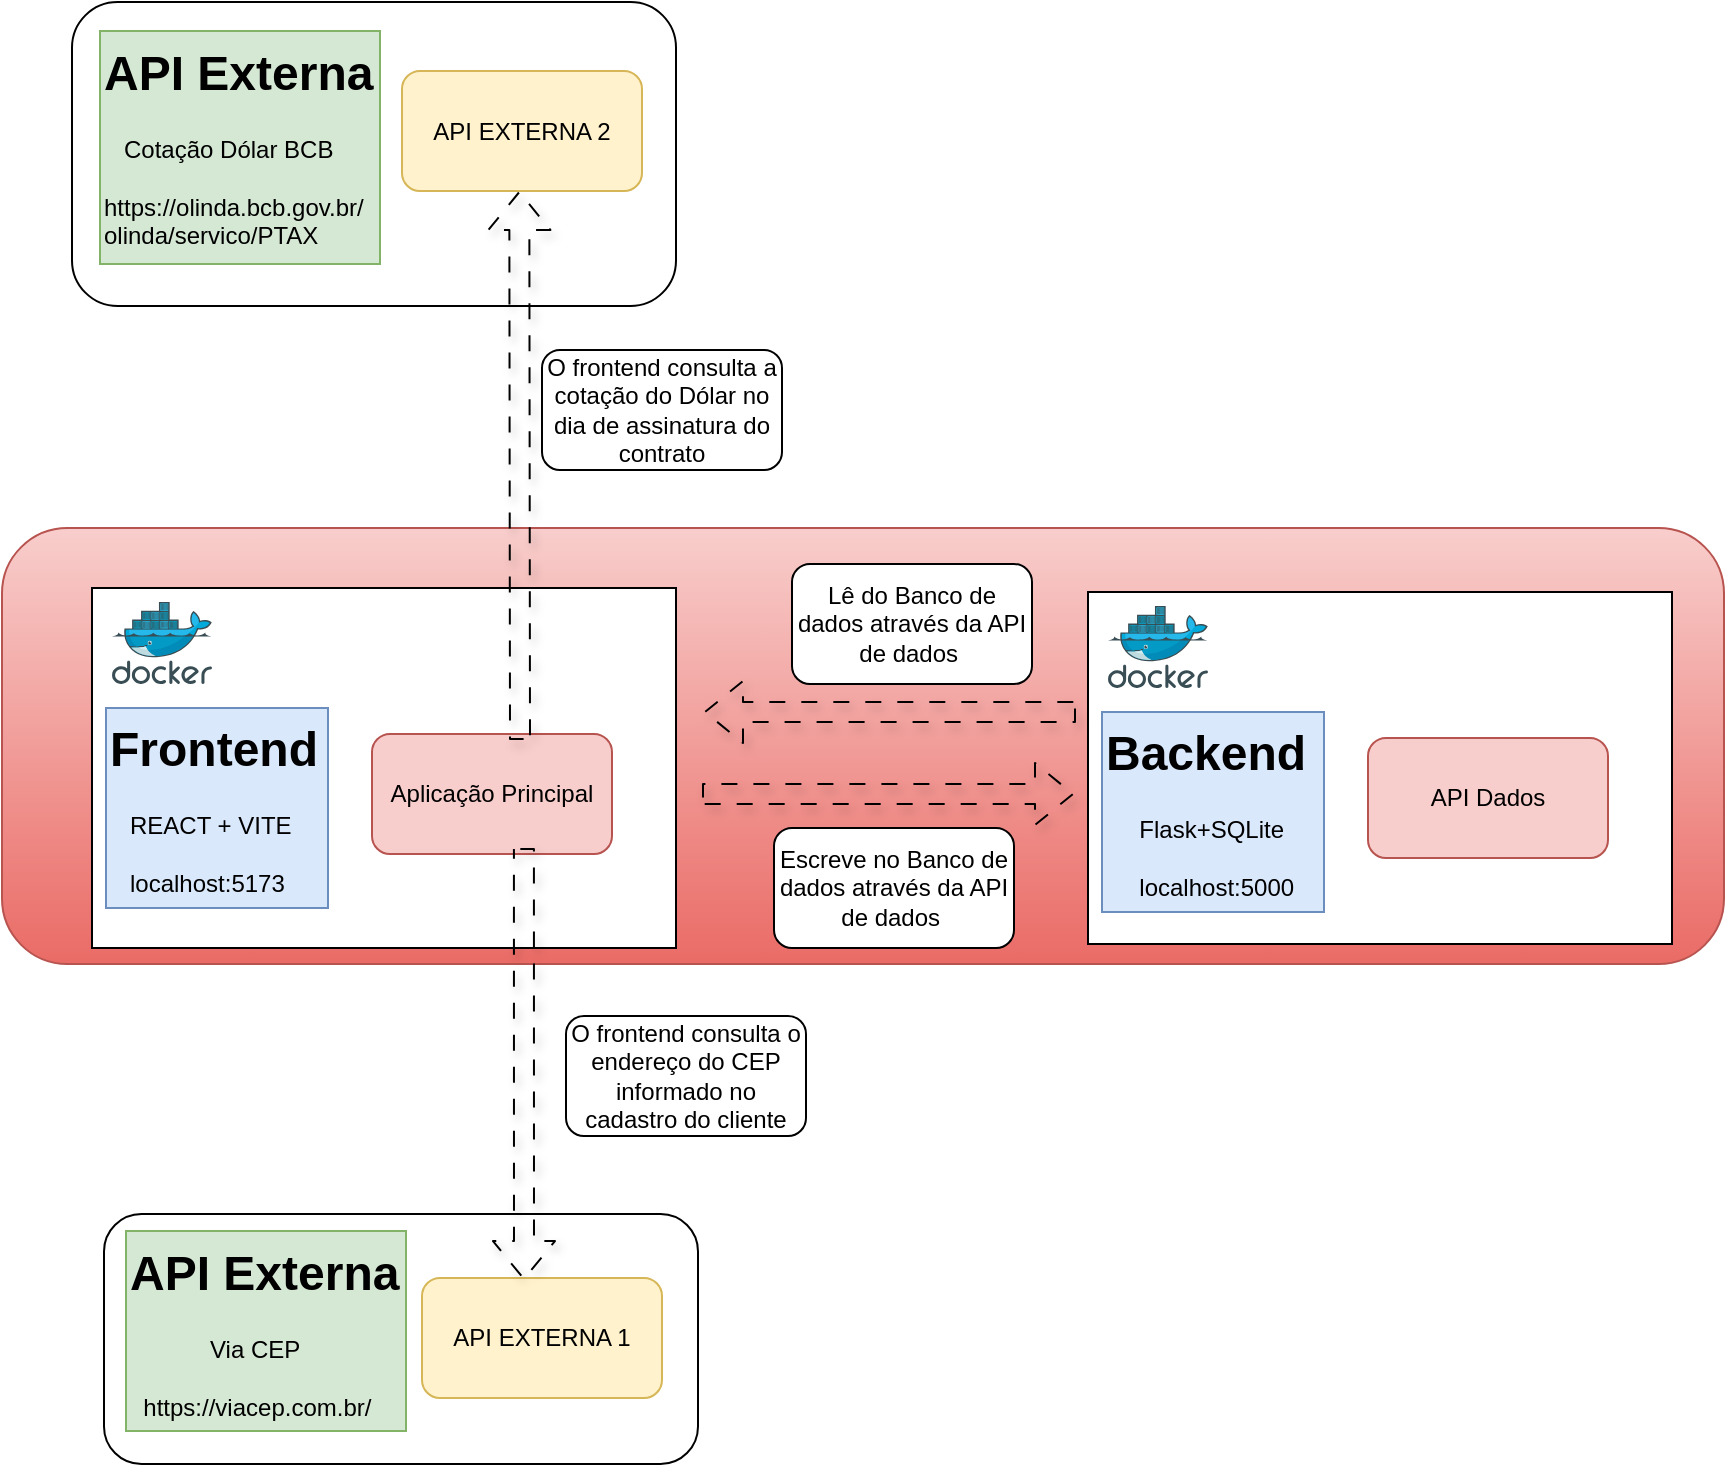 <mxfile border="50" scale="3" compressed="false" locked="false" version="24.7.16">
  <diagram name="Blank" id="YmL12bMKpDGza6XwsDPr">
    <mxGraphModel dx="3341" dy="828" grid="0" gridSize="10" guides="1" tooltips="1" connect="1" arrows="1" fold="1" page="1" pageScale="1" pageWidth="827" pageHeight="1169" background="none" math="1" shadow="0">
      <root>
        <mxCell id="X5NqExCQtvZxIxQ7pmgY-0" />
        <mxCell id="1" parent="X5NqExCQtvZxIxQ7pmgY-0" />
        <mxCell id="aiNmlnR96fL-4qqf1Ibh-28" value="" style="rounded=1;whiteSpace=wrap;html=1;fillColor=#f8cecc;gradientColor=#ea6b66;strokeColor=#b85450;" parent="1" vertex="1">
          <mxGeometry x="-937" y="458" width="861" height="218" as="geometry" />
        </mxCell>
        <mxCell id="aiNmlnR96fL-4qqf1Ibh-1" value="" style="rounded=0;whiteSpace=wrap;html=1;" parent="1" vertex="1">
          <mxGeometry x="-892" y="488" width="292" height="180" as="geometry" />
        </mxCell>
        <mxCell id="aiNmlnR96fL-4qqf1Ibh-2" value="Aplicação Principal" style="rounded=1;whiteSpace=wrap;html=1;fillColor=#f8cecc;strokeColor=#b85450;" parent="1" vertex="1">
          <mxGeometry x="-752" y="561" width="120" height="60" as="geometry" />
        </mxCell>
        <mxCell id="aiNmlnR96fL-4qqf1Ibh-4" value="&lt;h1 style=&quot;margin-top: 0px;&quot;&gt;&lt;span style=&quot;background-color: initial;&quot;&gt;Frontend&lt;/span&gt;&lt;br&gt;&lt;/h1&gt;&lt;div&gt;&lt;span style=&quot;background-color: initial;&quot;&gt;&amp;nbsp; &amp;nbsp;REACT + VITE&lt;/span&gt;&lt;/div&gt;&lt;div&gt;&lt;span style=&quot;background-color: initial;&quot;&gt;&lt;br&gt;&lt;/span&gt;&lt;/div&gt;&lt;div&gt;&lt;span style=&quot;background-color: initial;&quot;&gt;&amp;nbsp; &amp;nbsp;localhost:5173&lt;/span&gt;&lt;/div&gt;" style="text;html=1;whiteSpace=wrap;overflow=hidden;rounded=0;fillColor=#dae8fc;strokeColor=#6c8ebf;" parent="1" vertex="1">
          <mxGeometry x="-885" y="548" width="111" height="100" as="geometry" />
        </mxCell>
        <mxCell id="aiNmlnR96fL-4qqf1Ibh-5" value="&lt;span style=&quot;color: rgba(0, 0, 0, 0); font-family: monospace; font-size: 0px; text-align: start; text-wrap: nowrap;&quot;&gt;%3CmxGraphModel%3E%3Croot%3E%3CmxCell%20id%3D%220%22%2F%3E%3CmxCell%20id%3D%221%22%20parent%3D%220%22%2F%3E%3CmxCell%20id%3D%222%22%20value%3D%22%26lt%3Bh1%20style%3D%26quot%3Bmargin-top%3A%200px%3B%26quot%3B%26gt%3B%26lt%3Bspan%20style%3D%26quot%3Bbackground-color%3A%20initial%3B%26quot%3B%26gt%3BFrontend%26lt%3B%2Fspan%26gt%3B%26lt%3Bbr%26gt%3B%26lt%3B%2Fh1%26gt%3B%26lt%3Bdiv%26gt%3B%26lt%3Bspan%20style%3D%26quot%3Bbackground-color%3A%20initial%3B%26quot%3B%26gt%3B%26amp%3Bnbsp%3B%20%26amp%3Bnbsp%3BREACT%20%2B%20VITE%26lt%3B%2Fspan%26gt%3B%26lt%3B%2Fdiv%26gt%3B%26lt%3Bdiv%26gt%3B%26lt%3Bspan%20style%3D%26quot%3Bbackground-color%3A%20initial%3B%26quot%3B%26gt%3B%26lt%3Bbr%26gt%3B%26lt%3B%2Fspan%26gt%3B%26lt%3B%2Fdiv%26gt%3B%26lt%3Bdiv%26gt%3B%26lt%3Bspan%20style%3D%26quot%3Bbackground-color%3A%20initial%3B%26quot%3B%26gt%3B%26amp%3Bnbsp%3B%20%26amp%3Bnbsp%3Blocalhost%3A5173%26lt%3B%2Fspan%26gt%3B%26lt%3B%2Fdiv%26gt%3B%22%20style%3D%22text%3Bhtml%3D1%3BwhiteSpace%3Dwrap%3Boverflow%3Dhidden%3Brounded%3D0%3BfillColor%3D%23dae8fc%3BstrokeColor%3D%236c8ebf%3B%22%20vertex%3D%221%22%20parent%3D%221%22%3E%3CmxGeometry%20x%3D%22-854%22%20y%3D%22293%22%20width%3D%22111%22%20height%3D%22100%22%20as%3D%22geometry%22%2F%3E%3C%2FmxCell%3E%3C%2Froot%3E%3C%2FmxGraphModel%3E&lt;/span&gt;" style="rounded=1;whiteSpace=wrap;html=1;" parent="1" vertex="1">
          <mxGeometry x="-886" y="801" width="297" height="125" as="geometry" />
        </mxCell>
        <mxCell id="aiNmlnR96fL-4qqf1Ibh-6" value="&lt;h1 style=&quot;margin-top: 0px;&quot;&gt;API Externa&lt;/h1&gt;&lt;div&gt;&amp;nbsp; &amp;nbsp; &amp;nbsp; &amp;nbsp; &amp;nbsp; &amp;nbsp; Via CEP&lt;/div&gt;&lt;div&gt;&lt;br&gt;&lt;/div&gt;&lt;div&gt;&amp;nbsp; https://viacep.com.br/&lt;br&gt;&lt;/div&gt;" style="text;html=1;whiteSpace=wrap;overflow=hidden;rounded=0;fillColor=#d5e8d4;strokeColor=#82b366;" parent="1" vertex="1">
          <mxGeometry x="-875" y="809.5" width="140" height="100" as="geometry" />
        </mxCell>
        <mxCell id="aiNmlnR96fL-4qqf1Ibh-7" value="API EXTERNA 1" style="rounded=1;whiteSpace=wrap;html=1;fillColor=#fff2cc;strokeColor=#d6b656;" parent="1" vertex="1">
          <mxGeometry x="-727" y="833" width="120" height="60" as="geometry" />
        </mxCell>
        <mxCell id="aiNmlnR96fL-4qqf1Ibh-9" value="" style="image;sketch=0;aspect=fixed;html=1;points=[];align=center;fontSize=12;image=img/lib/mscae/Docker.svg;" parent="1" vertex="1">
          <mxGeometry x="-882" y="495" width="50" height="41" as="geometry" />
        </mxCell>
        <mxCell id="aiNmlnR96fL-4qqf1Ibh-10" value="" style="rounded=0;whiteSpace=wrap;html=1;" parent="1" vertex="1">
          <mxGeometry x="-394" y="490" width="292" height="176" as="geometry" />
        </mxCell>
        <mxCell id="aiNmlnR96fL-4qqf1Ibh-11" value="API Dados" style="rounded=1;whiteSpace=wrap;html=1;fillColor=#f8cecc;strokeColor=#b85450;" parent="1" vertex="1">
          <mxGeometry x="-254" y="563" width="120" height="60" as="geometry" />
        </mxCell>
        <mxCell id="aiNmlnR96fL-4qqf1Ibh-12" value="&lt;h1 style=&quot;margin-top: 0px;&quot;&gt;&lt;span style=&quot;background-color: initial;&quot;&gt;Backend&lt;/span&gt;&lt;br&gt;&lt;/h1&gt;&lt;div&gt;&lt;span style=&quot;background-color: initial;&quot;&gt;&amp;nbsp; &amp;nbsp; &amp;nbsp;Flask+SQLite&lt;/span&gt;&lt;/div&gt;&lt;div&gt;&lt;span style=&quot;background-color: initial;&quot;&gt;&lt;br&gt;&lt;/span&gt;&lt;/div&gt;&lt;div&gt;&lt;span style=&quot;background-color: initial;&quot;&gt;&amp;nbsp; &amp;nbsp; &amp;nbsp;localhost:5000&lt;/span&gt;&lt;/div&gt;&lt;div&gt;&lt;span style=&quot;background-color: initial;&quot;&gt;&lt;br&gt;&lt;/span&gt;&lt;/div&gt;&lt;div&gt;&lt;span style=&quot;background-color: initial;&quot;&gt;&lt;br&gt;&lt;/span&gt;&lt;/div&gt;" style="text;html=1;whiteSpace=wrap;overflow=hidden;rounded=0;fillColor=#dae8fc;strokeColor=#6c8ebf;" parent="1" vertex="1">
          <mxGeometry x="-387" y="550" width="111" height="100" as="geometry" />
        </mxCell>
        <mxCell id="aiNmlnR96fL-4qqf1Ibh-13" value="" style="image;sketch=0;aspect=fixed;html=1;points=[];align=center;fontSize=12;image=img/lib/mscae/Docker.svg;" parent="1" vertex="1">
          <mxGeometry x="-384" y="497" width="50" height="41" as="geometry" />
        </mxCell>
        <mxCell id="aiNmlnR96fL-4qqf1Ibh-14" value="" style="shape=flexArrow;endArrow=classic;html=1;rounded=1;exitX=0.633;exitY=0.95;exitDx=0;exitDy=0;exitPerimeter=0;entryX=0.425;entryY=0.017;entryDx=0;entryDy=0;entryPerimeter=0;shadow=1;flowAnimation=1;" parent="1" source="aiNmlnR96fL-4qqf1Ibh-2" target="aiNmlnR96fL-4qqf1Ibh-7" edge="1">
          <mxGeometry width="50" height="50" relative="1" as="geometry">
            <mxPoint x="-667" y="632" as="sourcePoint" />
            <mxPoint x="-758" y="790" as="targetPoint" />
          </mxGeometry>
        </mxCell>
        <mxCell id="aiNmlnR96fL-4qqf1Ibh-17" value="&lt;span style=&quot;color: rgba(0, 0, 0, 0); font-family: monospace; font-size: 0px; text-align: start; text-wrap: nowrap;&quot;&gt;%3CmxGraphModel%3E%3Croot%3E%3CmxCell%20id%3D%220%22%2F%3E%3CmxCell%20id%3D%221%22%20parent%3D%220%22%2F%3E%3CmxCell%20id%3D%222%22%20value%3D%22%26lt%3Bh1%20style%3D%26quot%3Bmargin-top%3A%200px%3B%26quot%3B%26gt%3B%26lt%3Bspan%20style%3D%26quot%3Bbackground-color%3A%20initial%3B%26quot%3B%26gt%3BFrontend%26lt%3B%2Fspan%26gt%3B%26lt%3Bbr%26gt%3B%26lt%3B%2Fh1%26gt%3B%26lt%3Bdiv%26gt%3B%26lt%3Bspan%20style%3D%26quot%3Bbackground-color%3A%20initial%3B%26quot%3B%26gt%3B%26amp%3Bnbsp%3B%20%26amp%3Bnbsp%3BREACT%20%2B%20VITE%26lt%3B%2Fspan%26gt%3B%26lt%3B%2Fdiv%26gt%3B%26lt%3Bdiv%26gt%3B%26lt%3Bspan%20style%3D%26quot%3Bbackground-color%3A%20initial%3B%26quot%3B%26gt%3B%26lt%3Bbr%26gt%3B%26lt%3B%2Fspan%26gt%3B%26lt%3B%2Fdiv%26gt%3B%26lt%3Bdiv%26gt%3B%26lt%3Bspan%20style%3D%26quot%3Bbackground-color%3A%20initial%3B%26quot%3B%26gt%3B%26amp%3Bnbsp%3B%20%26amp%3Bnbsp%3Blocalhost%3A5173%26lt%3B%2Fspan%26gt%3B%26lt%3B%2Fdiv%26gt%3B%22%20style%3D%22text%3Bhtml%3D1%3BwhiteSpace%3Dwrap%3Boverflow%3Dhidden%3Brounded%3D0%3BfillColor%3D%23dae8fc%3BstrokeColor%3D%236c8ebf%3B%22%20vertex%3D%221%22%20parent%3D%221%22%3E%3CmxGeometry%20x%3D%22-854%22%20y%3D%22293%22%20width%3D%22111%22%20height%3D%22100%22%20as%3D%22geometry%22%2F%3E%3C%2FmxCell%3E%3C%2Froot%3E%3C%2FmxGraphModel%3E&lt;/span&gt;" style="rounded=1;whiteSpace=wrap;html=1;glass=0;shadow=0;" parent="1" vertex="1">
          <mxGeometry x="-902" y="195" width="302" height="152" as="geometry" />
        </mxCell>
        <mxCell id="aiNmlnR96fL-4qqf1Ibh-18" value="&lt;h1 style=&quot;margin-top: 0px;&quot;&gt;API Externa&lt;/h1&gt;&lt;div&gt;&amp;nbsp; &amp;nbsp;Cotação Dólar BCB&lt;/div&gt;&lt;div&gt;&lt;br&gt;&lt;/div&gt;&lt;div&gt;https://olinda.bcb.gov.br/&lt;/div&gt;&lt;div&gt;olinda/servico/PTAX&lt;br&gt;&lt;/div&gt;" style="text;html=1;whiteSpace=wrap;overflow=hidden;rounded=0;fillColor=#d5e8d4;strokeColor=#82b366;" parent="1" vertex="1">
          <mxGeometry x="-888" y="209.5" width="140" height="116.5" as="geometry" />
        </mxCell>
        <mxCell id="aiNmlnR96fL-4qqf1Ibh-19" value="API EXTERNA 2" style="rounded=1;whiteSpace=wrap;html=1;fillColor=#fff2cc;strokeColor=#d6b656;" parent="1" vertex="1">
          <mxGeometry x="-737" y="229.5" width="120" height="60" as="geometry" />
        </mxCell>
        <mxCell id="aiNmlnR96fL-4qqf1Ibh-22" value="" style="shape=flexArrow;endArrow=classic;html=1;rounded=1;shadow=1;flowAnimation=1;" parent="1" edge="1">
          <mxGeometry width="50" height="50" relative="1" as="geometry">
            <mxPoint x="-678" y="564" as="sourcePoint" />
            <mxPoint x="-678.339" y="289.5" as="targetPoint" />
          </mxGeometry>
        </mxCell>
        <mxCell id="aiNmlnR96fL-4qqf1Ibh-23" value="" style="shape=flexArrow;endArrow=classic;html=1;rounded=1;shadow=1;flowAnimation=1;" parent="1" edge="1">
          <mxGeometry width="50" height="50" relative="1" as="geometry">
            <mxPoint x="-587" y="591" as="sourcePoint" />
            <mxPoint x="-401" y="591" as="targetPoint" />
          </mxGeometry>
        </mxCell>
        <mxCell id="aiNmlnR96fL-4qqf1Ibh-24" value="" style="shape=flexArrow;endArrow=classic;html=1;rounded=1;shadow=1;flowAnimation=1;" parent="1" edge="1">
          <mxGeometry width="50" height="50" relative="1" as="geometry">
            <mxPoint x="-400" y="550" as="sourcePoint" />
            <mxPoint x="-586" y="550" as="targetPoint" />
          </mxGeometry>
        </mxCell>
        <mxCell id="aiNmlnR96fL-4qqf1Ibh-26" value="O frontend consulta o endereço do CEP informado no cadastro do cliente" style="rounded=1;whiteSpace=wrap;html=1;" parent="1" vertex="1">
          <mxGeometry x="-655" y="702" width="120" height="60" as="geometry" />
        </mxCell>
        <mxCell id="aiNmlnR96fL-4qqf1Ibh-27" value="O frontend consulta a cotação do Dólar no dia de assinatura do contrato" style="rounded=1;whiteSpace=wrap;html=1;" parent="1" vertex="1">
          <mxGeometry x="-667" y="369" width="120" height="60" as="geometry" />
        </mxCell>
        <mxCell id="aiNmlnR96fL-4qqf1Ibh-29" value="Lê do Banco de dados através da API de dados&amp;nbsp;" style="rounded=1;whiteSpace=wrap;html=1;" parent="1" vertex="1">
          <mxGeometry x="-542" y="476" width="120" height="60" as="geometry" />
        </mxCell>
        <mxCell id="aiNmlnR96fL-4qqf1Ibh-30" value="Escreve no Banco de dados através da API de dados&amp;nbsp;" style="rounded=1;whiteSpace=wrap;html=1;" parent="1" vertex="1">
          <mxGeometry x="-551" y="608" width="120" height="60" as="geometry" />
        </mxCell>
      </root>
    </mxGraphModel>
  </diagram>
</mxfile>
